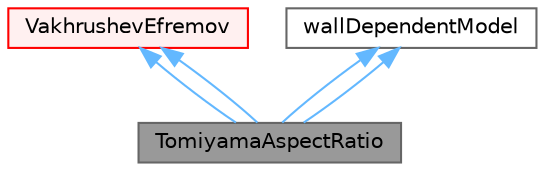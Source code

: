 digraph "TomiyamaAspectRatio"
{
 // LATEX_PDF_SIZE
  bgcolor="transparent";
  edge [fontname=Helvetica,fontsize=10,labelfontname=Helvetica,labelfontsize=10];
  node [fontname=Helvetica,fontsize=10,shape=box,height=0.2,width=0.4];
  Node1 [id="Node000001",label="TomiyamaAspectRatio",height=0.2,width=0.4,color="gray40", fillcolor="grey60", style="filled", fontcolor="black",tooltip="Aspect ratio model of Tomiyama."];
  Node2 -> Node1 [id="edge1_Node000001_Node000002",dir="back",color="steelblue1",style="solid",tooltip=" "];
  Node2 [id="Node000002",label="VakhrushevEfremov",height=0.2,width=0.4,color="red", fillcolor="#FFF0F0", style="filled",URL="$classFoam_1_1aspectRatioModels_1_1VakhrushevEfremov.html",tooltip="Aspect ratio model of Vakhrushev and Efremov."];
  Node11 -> Node1 [id="edge2_Node000001_Node000011",dir="back",color="steelblue1",style="solid",tooltip=" "];
  Node11 [id="Node000011",label="wallDependentModel",height=0.2,width=0.4,color="gray40", fillcolor="white", style="filled",URL="$classFoam_1_1wallDependentModel.html",tooltip="A class which provides on-demand creation and caching of wall distance and wall normal fields for use..."];
  Node2 -> Node1 [id="edge3_Node000001_Node000002",dir="back",color="steelblue1",style="solid",tooltip=" "];
  Node11 -> Node1 [id="edge4_Node000001_Node000011",dir="back",color="steelblue1",style="solid",tooltip=" "];
}
